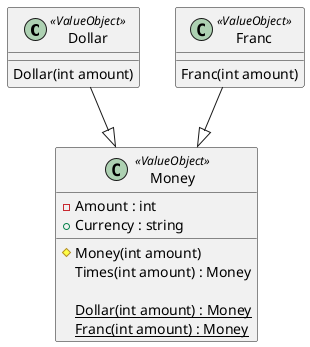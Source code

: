 @startuml
class Dollar <<ValueObject>>
{
    Dollar(int amount)
}

class Franc <<ValueObject>>
{
    Franc(int amount)
}

class Money <<ValueObject>>
{
    -Amount : int
    +Currency : string
    #Money(int amount)
    Times(int amount) : Money
    
    {static} Dollar(int amount) : Money
    {static} Franc(int amount) : Money
}
Dollar --|> Money
Franc --|> Money
@enduml